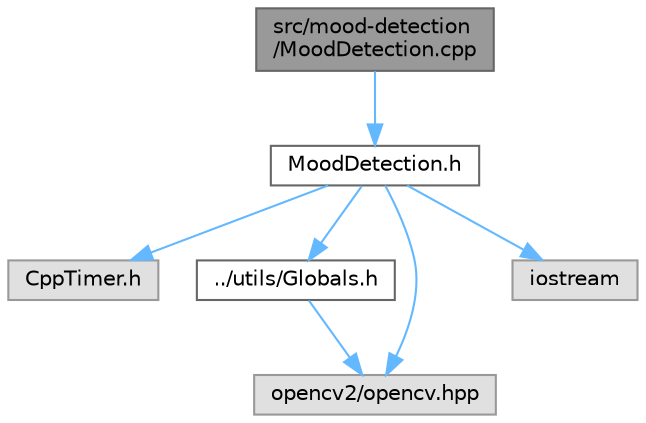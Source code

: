 digraph "src/mood-detection/MoodDetection.cpp"
{
 // LATEX_PDF_SIZE
  bgcolor="transparent";
  edge [fontname=Helvetica,fontsize=10,labelfontname=Helvetica,labelfontsize=10];
  node [fontname=Helvetica,fontsize=10,shape=box,height=0.2,width=0.4];
  Node1 [label="src/mood-detection\l/MoodDetection.cpp",height=0.2,width=0.4,color="gray40", fillcolor="grey60", style="filled", fontcolor="black",tooltip=" "];
  Node1 -> Node2 [color="steelblue1",style="solid"];
  Node2 [label="MoodDetection.h",height=0.2,width=0.4,color="grey40", fillcolor="white", style="filled",URL="$_mood_detection_8h.html",tooltip=" "];
  Node2 -> Node3 [color="steelblue1",style="solid"];
  Node3 [label="CppTimer.h",height=0.2,width=0.4,color="grey60", fillcolor="#E0E0E0", style="filled",tooltip=" "];
  Node2 -> Node4 [color="steelblue1",style="solid"];
  Node4 [label="../utils/Globals.h",height=0.2,width=0.4,color="grey40", fillcolor="white", style="filled",URL="$_globals_8h.html",tooltip=" "];
  Node4 -> Node5 [color="steelblue1",style="solid"];
  Node5 [label="opencv2/opencv.hpp",height=0.2,width=0.4,color="grey60", fillcolor="#E0E0E0", style="filled",tooltip=" "];
  Node2 -> Node5 [color="steelblue1",style="solid"];
  Node2 -> Node6 [color="steelblue1",style="solid"];
  Node6 [label="iostream",height=0.2,width=0.4,color="grey60", fillcolor="#E0E0E0", style="filled",tooltip=" "];
}
